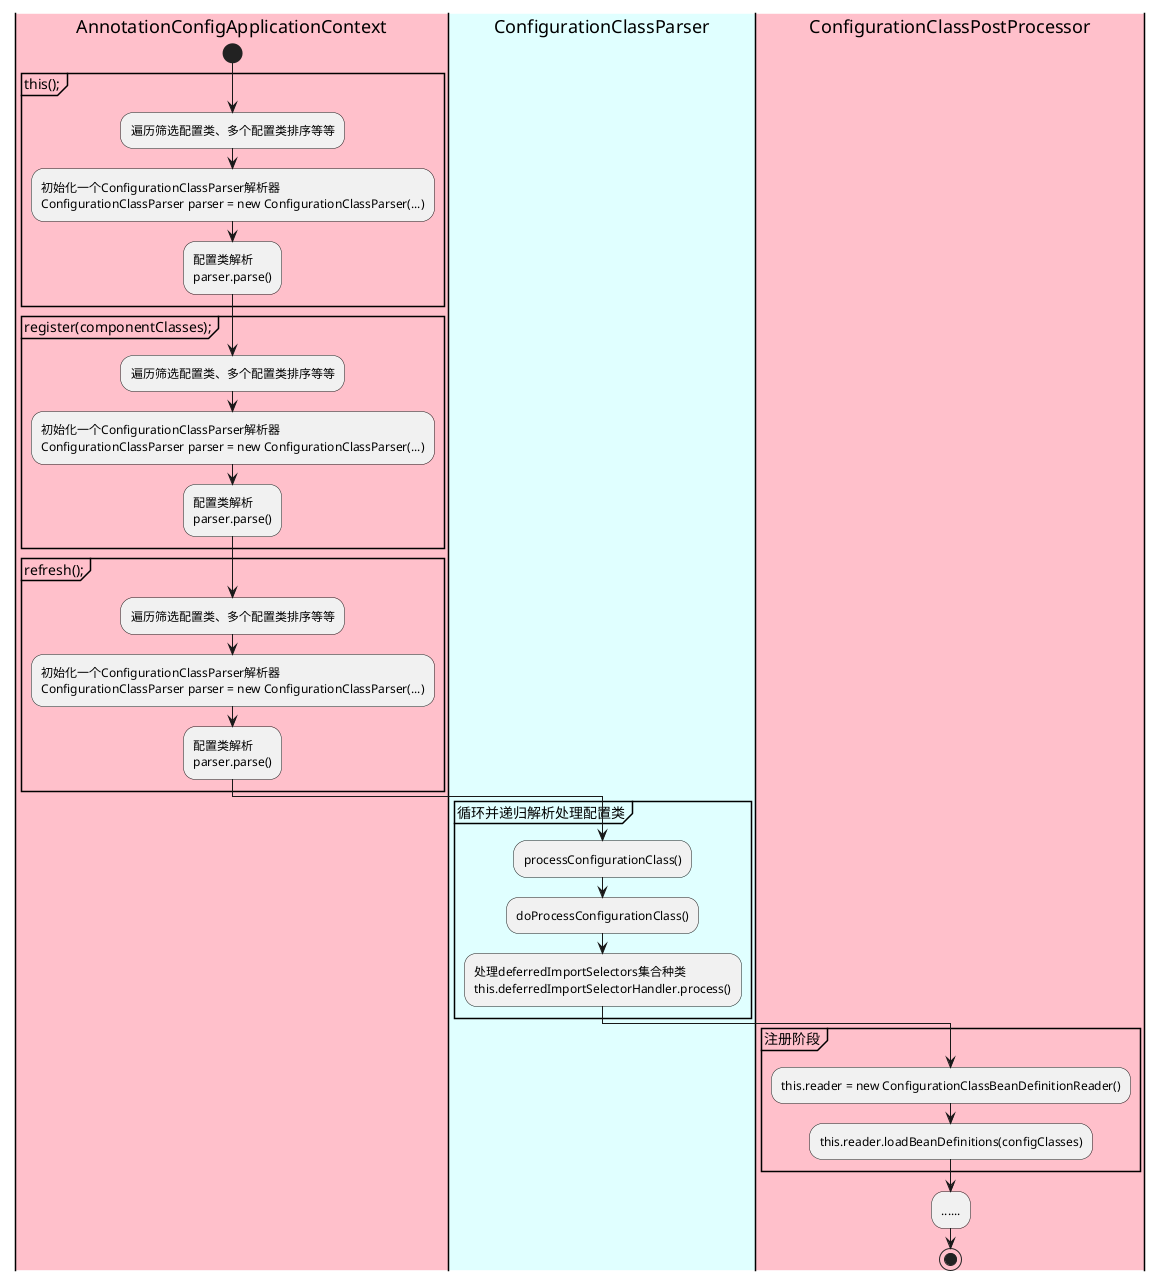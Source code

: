 @startuml
'https://plantuml.com/activity-diagram-beta

|#pink|AnnotationConfigApplicationContext|
start

group this();
    :遍历筛选配置类、多个配置类排序等等;
    :初始化一个ConfigurationClassParser解析器
    ConfigurationClassParser parser = new ConfigurationClassParser(...);
    :配置类解析
    parser.parse();
end group

group register(componentClasses);
    :遍历筛选配置类、多个配置类排序等等;
    :初始化一个ConfigurationClassParser解析器
    ConfigurationClassParser parser = new ConfigurationClassParser(...);
    :配置类解析
    parser.parse();
end group

group refresh();
    :遍历筛选配置类、多个配置类排序等等;
    :初始化一个ConfigurationClassParser解析器
    ConfigurationClassParser parser = new ConfigurationClassParser(...);
    :配置类解析
    parser.parse();
end group

|#LightCyan|ConfigurationClassParser|
    group 循环并递归解析处理配置类
        :processConfigurationClass();
        :doProcessConfigurationClass();

        :处理deferredImportSelectors集合种类
        this.deferredImportSelectorHandler.process();
    end group
|#pink|ConfigurationClassPostProcessor|
group 注册阶段
    :this.reader = new ConfigurationClassBeanDefinitionReader();
    :this.reader.loadBeanDefinitions(configClasses);
end group
    :......;
stop
@enduml
